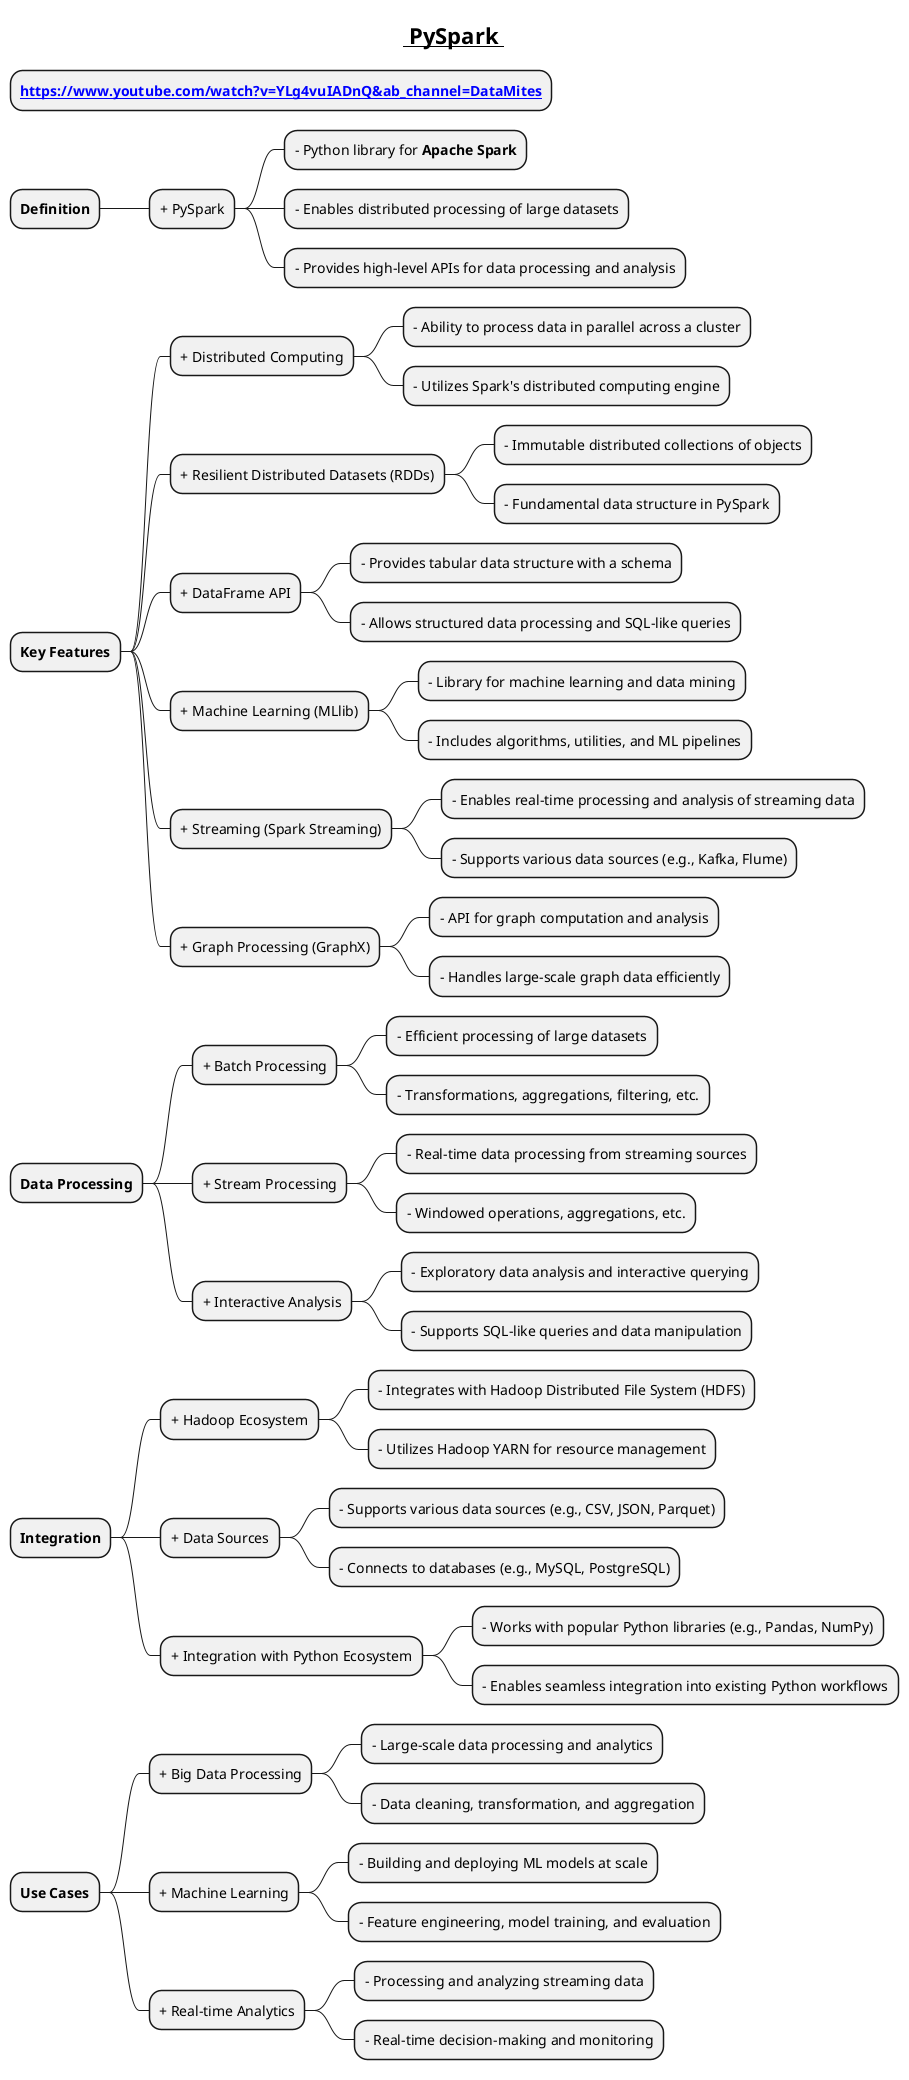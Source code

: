 @startmindmap

title =__ PySpark __
* **[[https://www.youtube.com/watch?v=YLg4vuIADnQ&ab_channel=DataMites]]**

* **Definition**
** + PySpark
*** - Python library for **Apache Spark**
*** - Enables distributed processing of large datasets
*** - Provides high-level APIs for data processing and analysis

* **Key Features**
** + Distributed Computing
*** - Ability to process data in parallel across a cluster
*** - Utilizes Spark's distributed computing engine
** + Resilient Distributed Datasets (RDDs)
*** - Immutable distributed collections of objects
*** - Fundamental data structure in PySpark
** + DataFrame API
*** - Provides tabular data structure with a schema
*** - Allows structured data processing and SQL-like queries
** + Machine Learning (MLlib)
*** - Library for machine learning and data mining
*** - Includes algorithms, utilities, and ML pipelines
** + Streaming (Spark Streaming)
*** - Enables real-time processing and analysis of streaming data
*** - Supports various data sources (e.g., Kafka, Flume)
** + Graph Processing (GraphX)
*** - API for graph computation and analysis
*** - Handles large-scale graph data efficiently

* **Data Processing**
** + Batch Processing
*** - Efficient processing of large datasets
*** - Transformations, aggregations, filtering, etc.
** + Stream Processing
*** - Real-time data processing from streaming sources
*** - Windowed operations, aggregations, etc.
** + Interactive Analysis
*** - Exploratory data analysis and interactive querying
*** - Supports SQL-like queries and data manipulation

* **Integration**
** + Hadoop Ecosystem
*** - Integrates with Hadoop Distributed File System (HDFS)
*** - Utilizes Hadoop YARN for resource management
** + Data Sources
*** - Supports various data sources (e.g., CSV, JSON, Parquet)
*** - Connects to databases (e.g., MySQL, PostgreSQL)
** + Integration with Python Ecosystem
*** - Works with popular Python libraries (e.g., Pandas, NumPy)
*** - Enables seamless integration into existing Python workflows

* **Use Cases**
** + Big Data Processing
*** - Large-scale data processing and analytics
*** - Data cleaning, transformation, and aggregation
** + Machine Learning
*** - Building and deploying ML models at scale
*** - Feature engineering, model training, and evaluation
** + Real-time Analytics
*** - Processing and analyzing streaming data
*** - Real-time decision-making and monitoring

@endmindmap
